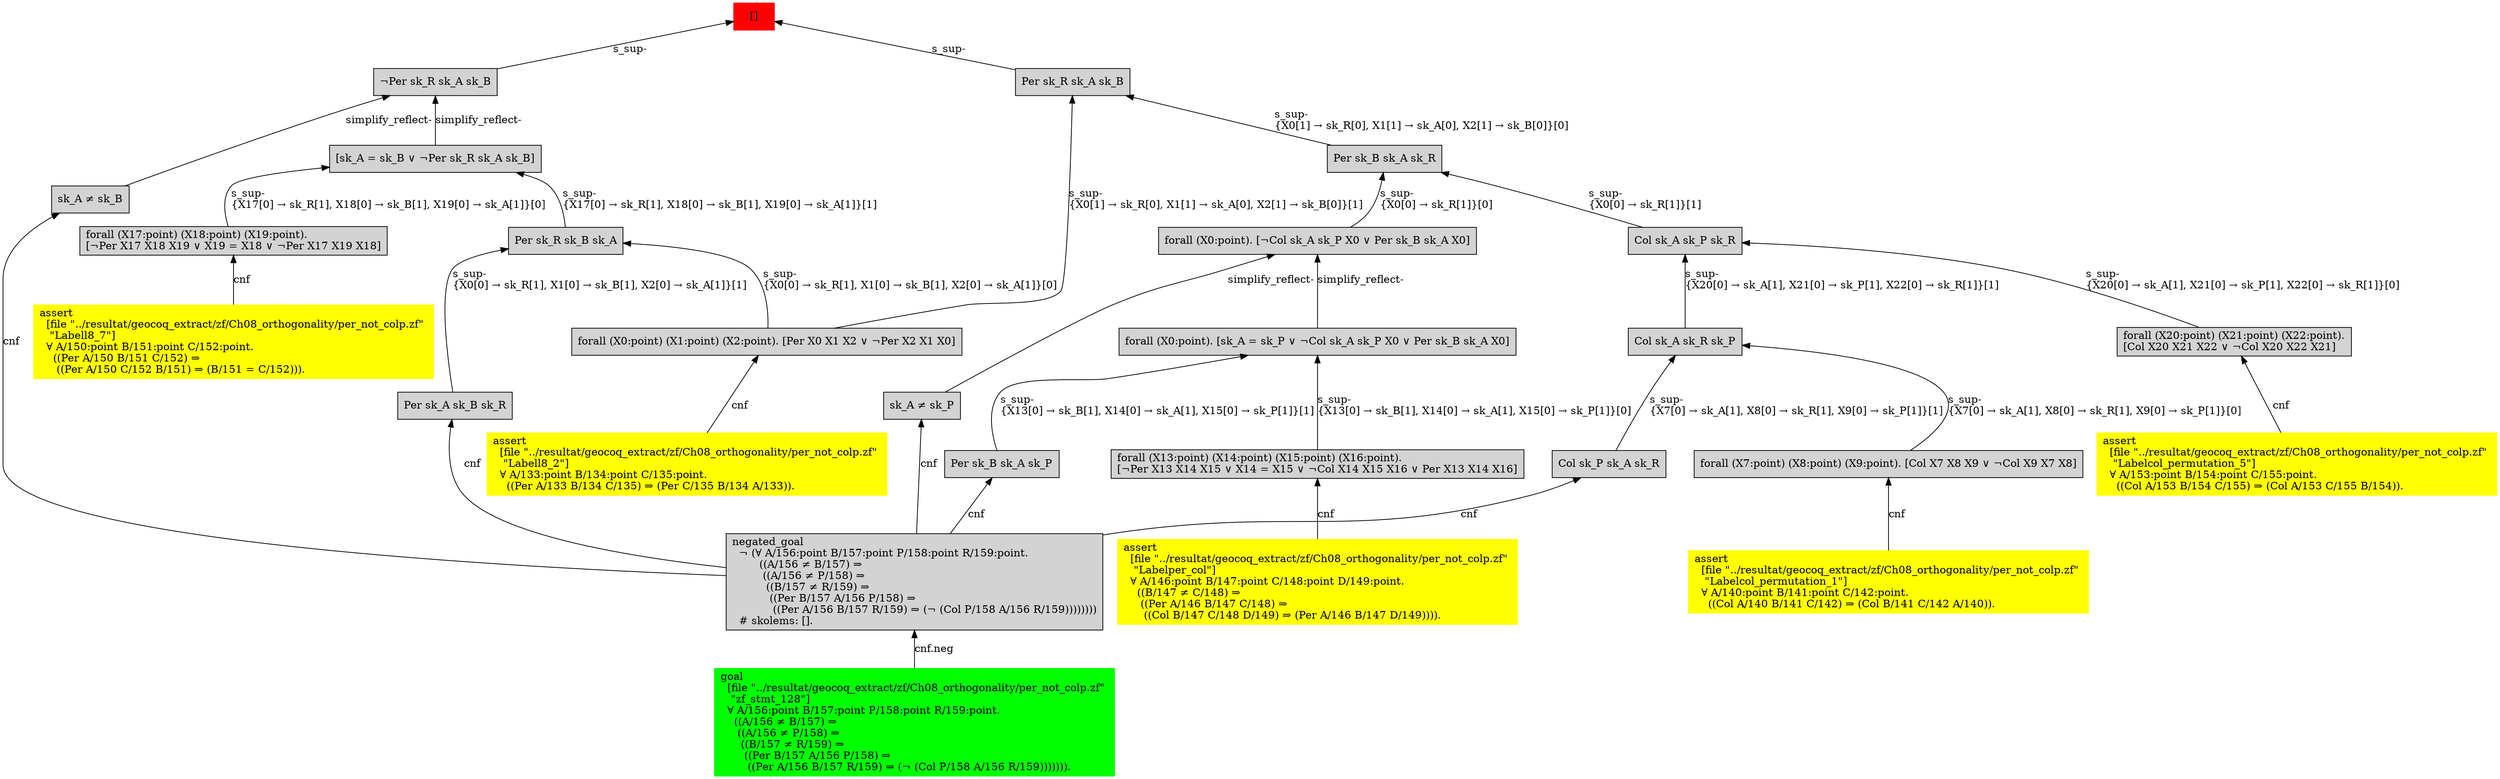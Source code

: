 digraph "unsat_graph" {
  vertex_0 [color=red, label="[]", shape=box, style=filled];
  vertex_0 -> vertex_1 [label="s_sup-\l", dir="back"];
  vertex_1 [shape=box, label="¬Per sk_R sk_A sk_B\l", style=filled];
  vertex_1 -> vertex_2 [label="simplify_reflect-", dir="back"];
  vertex_2 [shape=box, label="sk_A ≠ sk_B\l", style=filled];
  vertex_2 -> vertex_3 [label="cnf", dir="back"];
  vertex_3 [shape=box, label="negated_goal\l  ¬ (∀ A/156:point B/157:point P/158:point R/159:point.\l        ((A/156 ≠ B/157) ⇒\l         ((A/156 ≠ P/158) ⇒\l          ((B/157 ≠ R/159) ⇒\l           ((Per B/157 A/156 P/158) ⇒\l            ((Per A/156 B/157 R/159) ⇒ (¬ (Col P/158 A/156 R/159))))))))\l  # skolems: [].\l", style=filled];
  vertex_3 -> vertex_4 [label="cnf.neg", dir="back"];
  vertex_4 [color=green, shape=box, label="goal\l  [file \"../resultat/geocoq_extract/zf/Ch08_orthogonality/per_not_colp.zf\" \l   \"zf_stmt_128\"]\l  ∀ A/156:point B/157:point P/158:point R/159:point.\l    ((A/156 ≠ B/157) ⇒\l     ((A/156 ≠ P/158) ⇒\l      ((B/157 ≠ R/159) ⇒\l       ((Per B/157 A/156 P/158) ⇒\l        ((Per A/156 B/157 R/159) ⇒ (¬ (Col P/158 A/156 R/159))))))).\l", style=filled];
  vertex_1 -> vertex_5 [label="simplify_reflect-", dir="back"];
  vertex_5 [shape=box, label="[sk_A = sk_B ∨ ¬Per sk_R sk_A sk_B]\l", style=filled];
  vertex_5 -> vertex_6 [label="s_sup-\l\{X17[0] → sk_R[1], X18[0] → sk_B[1], X19[0] → sk_A[1]\}[0]\l", dir="back"];
  vertex_6 [shape=box, label="forall (X17:point) (X18:point) (X19:point).\l[¬Per X17 X18 X19 ∨ X19 = X18 ∨ ¬Per X17 X19 X18]\l", style=filled];
  vertex_6 -> vertex_7 [label="cnf", dir="back"];
  vertex_7 [color=yellow, shape=box, label="assert\l  [file \"../resultat/geocoq_extract/zf/Ch08_orthogonality/per_not_colp.zf\" \l   \"Labell8_7\"]\l  ∀ A/150:point B/151:point C/152:point.\l    ((Per A/150 B/151 C/152) ⇒\l     ((Per A/150 C/152 B/151) ⇒ (B/151 = C/152))).\l", style=filled];
  vertex_5 -> vertex_8 [label="s_sup-\l\{X17[0] → sk_R[1], X18[0] → sk_B[1], X19[0] → sk_A[1]\}[1]\l", dir="back"];
  vertex_8 [shape=box, label="Per sk_R sk_B sk_A\l", style=filled];
  vertex_8 -> vertex_9 [label="s_sup-\l\{X0[0] → sk_R[1], X1[0] → sk_B[1], X2[0] → sk_A[1]\}[0]\l", dir="back"];
  vertex_9 [shape=box, label="forall (X0:point) (X1:point) (X2:point). [Per X0 X1 X2 ∨ ¬Per X2 X1 X0]\l", style=filled];
  vertex_9 -> vertex_10 [label="cnf", dir="back"];
  vertex_10 [color=yellow, shape=box, label="assert\l  [file \"../resultat/geocoq_extract/zf/Ch08_orthogonality/per_not_colp.zf\" \l   \"Labell8_2\"]\l  ∀ A/133:point B/134:point C/135:point.\l    ((Per A/133 B/134 C/135) ⇒ (Per C/135 B/134 A/133)).\l", style=filled];
  vertex_8 -> vertex_11 [label="s_sup-\l\{X0[0] → sk_R[1], X1[0] → sk_B[1], X2[0] → sk_A[1]\}[1]\l", dir="back"];
  vertex_11 [shape=box, label="Per sk_A sk_B sk_R\l", style=filled];
  vertex_11 -> vertex_3 [label="cnf", dir="back"];
  vertex_0 -> vertex_12 [label="s_sup-\l", dir="back"];
  vertex_12 [shape=box, label="Per sk_R sk_A sk_B\l", style=filled];
  vertex_12 -> vertex_9 [label="s_sup-\l\{X0[1] → sk_R[0], X1[1] → sk_A[0], X2[1] → sk_B[0]\}[1]\l", dir="back"];
  vertex_12 -> vertex_13 [label="s_sup-\l\{X0[1] → sk_R[0], X1[1] → sk_A[0], X2[1] → sk_B[0]\}[0]\l", dir="back"];
  vertex_13 [shape=box, label="Per sk_B sk_A sk_R\l", style=filled];
  vertex_13 -> vertex_14 [label="s_sup-\l\{X0[0] → sk_R[1]\}[0]\l", dir="back"];
  vertex_14 [shape=box, label="forall (X0:point). [¬Col sk_A sk_P X0 ∨ Per sk_B sk_A X0]\l", style=filled];
  vertex_14 -> vertex_15 [label="simplify_reflect-", dir="back"];
  vertex_15 [shape=box, label="sk_A ≠ sk_P\l", style=filled];
  vertex_15 -> vertex_3 [label="cnf", dir="back"];
  vertex_14 -> vertex_16 [label="simplify_reflect-", dir="back"];
  vertex_16 [shape=box, label="forall (X0:point). [sk_A = sk_P ∨ ¬Col sk_A sk_P X0 ∨ Per sk_B sk_A X0]\l", style=filled];
  vertex_16 -> vertex_17 [label="s_sup-\l\{X13[0] → sk_B[1], X14[0] → sk_A[1], X15[0] → sk_P[1]\}[0]\l", dir="back"];
  vertex_17 [shape=box, label="forall (X13:point) (X14:point) (X15:point) (X16:point).\l[¬Per X13 X14 X15 ∨ X14 = X15 ∨ ¬Col X14 X15 X16 ∨ Per X13 X14 X16]\l", style=filled];
  vertex_17 -> vertex_18 [label="cnf", dir="back"];
  vertex_18 [color=yellow, shape=box, label="assert\l  [file \"../resultat/geocoq_extract/zf/Ch08_orthogonality/per_not_colp.zf\" \l   \"Labelper_col\"]\l  ∀ A/146:point B/147:point C/148:point D/149:point.\l    ((B/147 ≠ C/148) ⇒\l     ((Per A/146 B/147 C/148) ⇒\l      ((Col B/147 C/148 D/149) ⇒ (Per A/146 B/147 D/149)))).\l", style=filled];
  vertex_16 -> vertex_19 [label="s_sup-\l\{X13[0] → sk_B[1], X14[0] → sk_A[1], X15[0] → sk_P[1]\}[1]\l", dir="back"];
  vertex_19 [shape=box, label="Per sk_B sk_A sk_P\l", style=filled];
  vertex_19 -> vertex_3 [label="cnf", dir="back"];
  vertex_13 -> vertex_20 [label="s_sup-\l\{X0[0] → sk_R[1]\}[1]\l", dir="back"];
  vertex_20 [shape=box, label="Col sk_A sk_P sk_R\l", style=filled];
  vertex_20 -> vertex_21 [label="s_sup-\l\{X20[0] → sk_A[1], X21[0] → sk_P[1], X22[0] → sk_R[1]\}[0]\l", dir="back"];
  vertex_21 [shape=box, label="forall (X20:point) (X21:point) (X22:point).\l[Col X20 X21 X22 ∨ ¬Col X20 X22 X21]\l", style=filled];
  vertex_21 -> vertex_22 [label="cnf", dir="back"];
  vertex_22 [color=yellow, shape=box, label="assert\l  [file \"../resultat/geocoq_extract/zf/Ch08_orthogonality/per_not_colp.zf\" \l   \"Labelcol_permutation_5\"]\l  ∀ A/153:point B/154:point C/155:point.\l    ((Col A/153 B/154 C/155) ⇒ (Col A/153 C/155 B/154)).\l", style=filled];
  vertex_20 -> vertex_23 [label="s_sup-\l\{X20[0] → sk_A[1], X21[0] → sk_P[1], X22[0] → sk_R[1]\}[1]\l", dir="back"];
  vertex_23 [shape=box, label="Col sk_A sk_R sk_P\l", style=filled];
  vertex_23 -> vertex_24 [label="s_sup-\l\{X7[0] → sk_A[1], X8[0] → sk_R[1], X9[0] → sk_P[1]\}[0]\l", dir="back"];
  vertex_24 [shape=box, label="forall (X7:point) (X8:point) (X9:point). [Col X7 X8 X9 ∨ ¬Col X9 X7 X8]\l", style=filled];
  vertex_24 -> vertex_25 [label="cnf", dir="back"];
  vertex_25 [color=yellow, shape=box, label="assert\l  [file \"../resultat/geocoq_extract/zf/Ch08_orthogonality/per_not_colp.zf\" \l   \"Labelcol_permutation_1\"]\l  ∀ A/140:point B/141:point C/142:point.\l    ((Col A/140 B/141 C/142) ⇒ (Col B/141 C/142 A/140)).\l", style=filled];
  vertex_23 -> vertex_26 [label="s_sup-\l\{X7[0] → sk_A[1], X8[0] → sk_R[1], X9[0] → sk_P[1]\}[1]\l", dir="back"];
  vertex_26 [shape=box, label="Col sk_P sk_A sk_R\l", style=filled];
  vertex_26 -> vertex_3 [label="cnf", dir="back"];
  }


